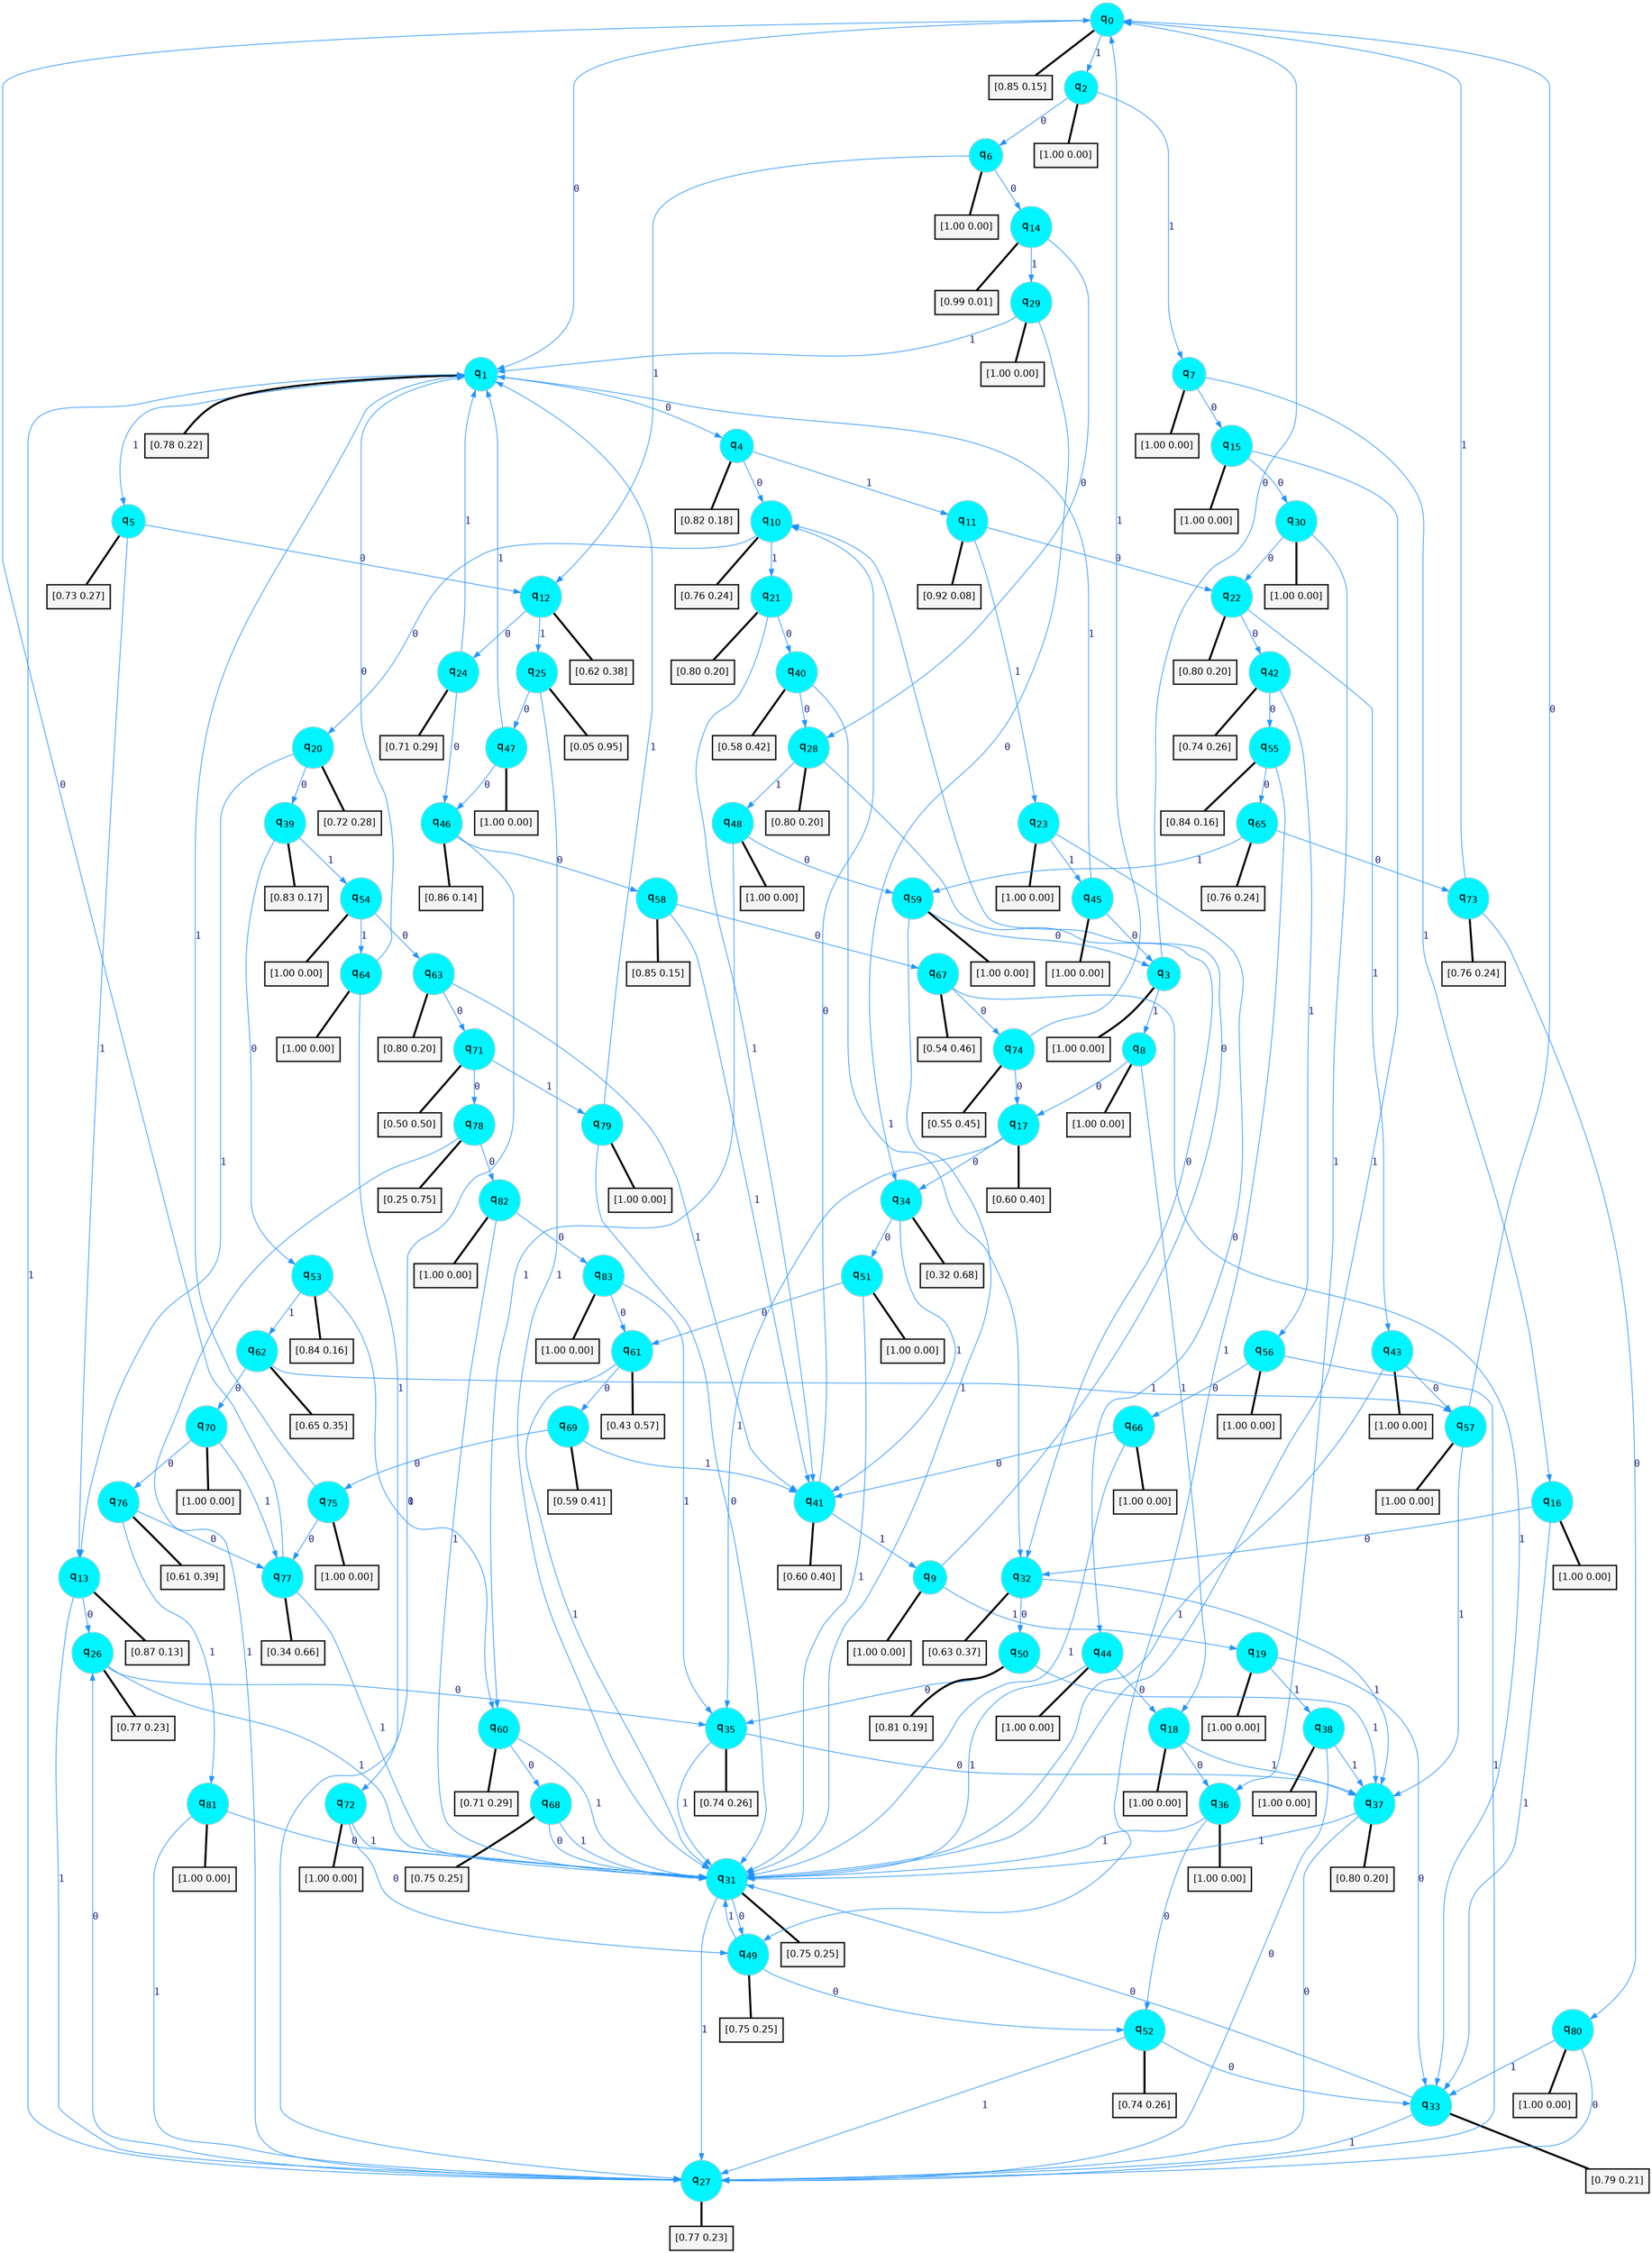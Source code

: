 digraph G {
graph [
bgcolor=transparent, dpi=300, rankdir=TD, size="40,25"];
node [
color=gray, fillcolor=turquoise1, fontcolor=black, fontname=Helvetica, fontsize=16, fontweight=bold, shape=circle, style=filled];
edge [
arrowsize=1, color=dodgerblue1, fontcolor=midnightblue, fontname=courier, fontweight=bold, penwidth=1, style=solid, weight=20];
0[label=<q<SUB>0</SUB>>];
1[label=<q<SUB>1</SUB>>];
2[label=<q<SUB>2</SUB>>];
3[label=<q<SUB>3</SUB>>];
4[label=<q<SUB>4</SUB>>];
5[label=<q<SUB>5</SUB>>];
6[label=<q<SUB>6</SUB>>];
7[label=<q<SUB>7</SUB>>];
8[label=<q<SUB>8</SUB>>];
9[label=<q<SUB>9</SUB>>];
10[label=<q<SUB>10</SUB>>];
11[label=<q<SUB>11</SUB>>];
12[label=<q<SUB>12</SUB>>];
13[label=<q<SUB>13</SUB>>];
14[label=<q<SUB>14</SUB>>];
15[label=<q<SUB>15</SUB>>];
16[label=<q<SUB>16</SUB>>];
17[label=<q<SUB>17</SUB>>];
18[label=<q<SUB>18</SUB>>];
19[label=<q<SUB>19</SUB>>];
20[label=<q<SUB>20</SUB>>];
21[label=<q<SUB>21</SUB>>];
22[label=<q<SUB>22</SUB>>];
23[label=<q<SUB>23</SUB>>];
24[label=<q<SUB>24</SUB>>];
25[label=<q<SUB>25</SUB>>];
26[label=<q<SUB>26</SUB>>];
27[label=<q<SUB>27</SUB>>];
28[label=<q<SUB>28</SUB>>];
29[label=<q<SUB>29</SUB>>];
30[label=<q<SUB>30</SUB>>];
31[label=<q<SUB>31</SUB>>];
32[label=<q<SUB>32</SUB>>];
33[label=<q<SUB>33</SUB>>];
34[label=<q<SUB>34</SUB>>];
35[label=<q<SUB>35</SUB>>];
36[label=<q<SUB>36</SUB>>];
37[label=<q<SUB>37</SUB>>];
38[label=<q<SUB>38</SUB>>];
39[label=<q<SUB>39</SUB>>];
40[label=<q<SUB>40</SUB>>];
41[label=<q<SUB>41</SUB>>];
42[label=<q<SUB>42</SUB>>];
43[label=<q<SUB>43</SUB>>];
44[label=<q<SUB>44</SUB>>];
45[label=<q<SUB>45</SUB>>];
46[label=<q<SUB>46</SUB>>];
47[label=<q<SUB>47</SUB>>];
48[label=<q<SUB>48</SUB>>];
49[label=<q<SUB>49</SUB>>];
50[label=<q<SUB>50</SUB>>];
51[label=<q<SUB>51</SUB>>];
52[label=<q<SUB>52</SUB>>];
53[label=<q<SUB>53</SUB>>];
54[label=<q<SUB>54</SUB>>];
55[label=<q<SUB>55</SUB>>];
56[label=<q<SUB>56</SUB>>];
57[label=<q<SUB>57</SUB>>];
58[label=<q<SUB>58</SUB>>];
59[label=<q<SUB>59</SUB>>];
60[label=<q<SUB>60</SUB>>];
61[label=<q<SUB>61</SUB>>];
62[label=<q<SUB>62</SUB>>];
63[label=<q<SUB>63</SUB>>];
64[label=<q<SUB>64</SUB>>];
65[label=<q<SUB>65</SUB>>];
66[label=<q<SUB>66</SUB>>];
67[label=<q<SUB>67</SUB>>];
68[label=<q<SUB>68</SUB>>];
69[label=<q<SUB>69</SUB>>];
70[label=<q<SUB>70</SUB>>];
71[label=<q<SUB>71</SUB>>];
72[label=<q<SUB>72</SUB>>];
73[label=<q<SUB>73</SUB>>];
74[label=<q<SUB>74</SUB>>];
75[label=<q<SUB>75</SUB>>];
76[label=<q<SUB>76</SUB>>];
77[label=<q<SUB>77</SUB>>];
78[label=<q<SUB>78</SUB>>];
79[label=<q<SUB>79</SUB>>];
80[label=<q<SUB>80</SUB>>];
81[label=<q<SUB>81</SUB>>];
82[label=<q<SUB>82</SUB>>];
83[label=<q<SUB>83</SUB>>];
84[label="[0.85 0.15]", shape=box,fontcolor=black, fontname=Helvetica, fontsize=14, penwidth=2, fillcolor=whitesmoke,color=black];
85[label="[0.78 0.22]", shape=box,fontcolor=black, fontname=Helvetica, fontsize=14, penwidth=2, fillcolor=whitesmoke,color=black];
86[label="[1.00 0.00]", shape=box,fontcolor=black, fontname=Helvetica, fontsize=14, penwidth=2, fillcolor=whitesmoke,color=black];
87[label="[1.00 0.00]", shape=box,fontcolor=black, fontname=Helvetica, fontsize=14, penwidth=2, fillcolor=whitesmoke,color=black];
88[label="[0.82 0.18]", shape=box,fontcolor=black, fontname=Helvetica, fontsize=14, penwidth=2, fillcolor=whitesmoke,color=black];
89[label="[0.73 0.27]", shape=box,fontcolor=black, fontname=Helvetica, fontsize=14, penwidth=2, fillcolor=whitesmoke,color=black];
90[label="[1.00 0.00]", shape=box,fontcolor=black, fontname=Helvetica, fontsize=14, penwidth=2, fillcolor=whitesmoke,color=black];
91[label="[1.00 0.00]", shape=box,fontcolor=black, fontname=Helvetica, fontsize=14, penwidth=2, fillcolor=whitesmoke,color=black];
92[label="[1.00 0.00]", shape=box,fontcolor=black, fontname=Helvetica, fontsize=14, penwidth=2, fillcolor=whitesmoke,color=black];
93[label="[1.00 0.00]", shape=box,fontcolor=black, fontname=Helvetica, fontsize=14, penwidth=2, fillcolor=whitesmoke,color=black];
94[label="[0.76 0.24]", shape=box,fontcolor=black, fontname=Helvetica, fontsize=14, penwidth=2, fillcolor=whitesmoke,color=black];
95[label="[0.92 0.08]", shape=box,fontcolor=black, fontname=Helvetica, fontsize=14, penwidth=2, fillcolor=whitesmoke,color=black];
96[label="[0.62 0.38]", shape=box,fontcolor=black, fontname=Helvetica, fontsize=14, penwidth=2, fillcolor=whitesmoke,color=black];
97[label="[0.87 0.13]", shape=box,fontcolor=black, fontname=Helvetica, fontsize=14, penwidth=2, fillcolor=whitesmoke,color=black];
98[label="[0.99 0.01]", shape=box,fontcolor=black, fontname=Helvetica, fontsize=14, penwidth=2, fillcolor=whitesmoke,color=black];
99[label="[1.00 0.00]", shape=box,fontcolor=black, fontname=Helvetica, fontsize=14, penwidth=2, fillcolor=whitesmoke,color=black];
100[label="[1.00 0.00]", shape=box,fontcolor=black, fontname=Helvetica, fontsize=14, penwidth=2, fillcolor=whitesmoke,color=black];
101[label="[0.60 0.40]", shape=box,fontcolor=black, fontname=Helvetica, fontsize=14, penwidth=2, fillcolor=whitesmoke,color=black];
102[label="[1.00 0.00]", shape=box,fontcolor=black, fontname=Helvetica, fontsize=14, penwidth=2, fillcolor=whitesmoke,color=black];
103[label="[1.00 0.00]", shape=box,fontcolor=black, fontname=Helvetica, fontsize=14, penwidth=2, fillcolor=whitesmoke,color=black];
104[label="[0.72 0.28]", shape=box,fontcolor=black, fontname=Helvetica, fontsize=14, penwidth=2, fillcolor=whitesmoke,color=black];
105[label="[0.80 0.20]", shape=box,fontcolor=black, fontname=Helvetica, fontsize=14, penwidth=2, fillcolor=whitesmoke,color=black];
106[label="[0.80 0.20]", shape=box,fontcolor=black, fontname=Helvetica, fontsize=14, penwidth=2, fillcolor=whitesmoke,color=black];
107[label="[1.00 0.00]", shape=box,fontcolor=black, fontname=Helvetica, fontsize=14, penwidth=2, fillcolor=whitesmoke,color=black];
108[label="[0.71 0.29]", shape=box,fontcolor=black, fontname=Helvetica, fontsize=14, penwidth=2, fillcolor=whitesmoke,color=black];
109[label="[0.05 0.95]", shape=box,fontcolor=black, fontname=Helvetica, fontsize=14, penwidth=2, fillcolor=whitesmoke,color=black];
110[label="[0.77 0.23]", shape=box,fontcolor=black, fontname=Helvetica, fontsize=14, penwidth=2, fillcolor=whitesmoke,color=black];
111[label="[0.77 0.23]", shape=box,fontcolor=black, fontname=Helvetica, fontsize=14, penwidth=2, fillcolor=whitesmoke,color=black];
112[label="[0.80 0.20]", shape=box,fontcolor=black, fontname=Helvetica, fontsize=14, penwidth=2, fillcolor=whitesmoke,color=black];
113[label="[1.00 0.00]", shape=box,fontcolor=black, fontname=Helvetica, fontsize=14, penwidth=2, fillcolor=whitesmoke,color=black];
114[label="[1.00 0.00]", shape=box,fontcolor=black, fontname=Helvetica, fontsize=14, penwidth=2, fillcolor=whitesmoke,color=black];
115[label="[0.75 0.25]", shape=box,fontcolor=black, fontname=Helvetica, fontsize=14, penwidth=2, fillcolor=whitesmoke,color=black];
116[label="[0.63 0.37]", shape=box,fontcolor=black, fontname=Helvetica, fontsize=14, penwidth=2, fillcolor=whitesmoke,color=black];
117[label="[0.79 0.21]", shape=box,fontcolor=black, fontname=Helvetica, fontsize=14, penwidth=2, fillcolor=whitesmoke,color=black];
118[label="[0.32 0.68]", shape=box,fontcolor=black, fontname=Helvetica, fontsize=14, penwidth=2, fillcolor=whitesmoke,color=black];
119[label="[0.74 0.26]", shape=box,fontcolor=black, fontname=Helvetica, fontsize=14, penwidth=2, fillcolor=whitesmoke,color=black];
120[label="[1.00 0.00]", shape=box,fontcolor=black, fontname=Helvetica, fontsize=14, penwidth=2, fillcolor=whitesmoke,color=black];
121[label="[0.80 0.20]", shape=box,fontcolor=black, fontname=Helvetica, fontsize=14, penwidth=2, fillcolor=whitesmoke,color=black];
122[label="[1.00 0.00]", shape=box,fontcolor=black, fontname=Helvetica, fontsize=14, penwidth=2, fillcolor=whitesmoke,color=black];
123[label="[0.83 0.17]", shape=box,fontcolor=black, fontname=Helvetica, fontsize=14, penwidth=2, fillcolor=whitesmoke,color=black];
124[label="[0.58 0.42]", shape=box,fontcolor=black, fontname=Helvetica, fontsize=14, penwidth=2, fillcolor=whitesmoke,color=black];
125[label="[0.60 0.40]", shape=box,fontcolor=black, fontname=Helvetica, fontsize=14, penwidth=2, fillcolor=whitesmoke,color=black];
126[label="[0.74 0.26]", shape=box,fontcolor=black, fontname=Helvetica, fontsize=14, penwidth=2, fillcolor=whitesmoke,color=black];
127[label="[1.00 0.00]", shape=box,fontcolor=black, fontname=Helvetica, fontsize=14, penwidth=2, fillcolor=whitesmoke,color=black];
128[label="[1.00 0.00]", shape=box,fontcolor=black, fontname=Helvetica, fontsize=14, penwidth=2, fillcolor=whitesmoke,color=black];
129[label="[1.00 0.00]", shape=box,fontcolor=black, fontname=Helvetica, fontsize=14, penwidth=2, fillcolor=whitesmoke,color=black];
130[label="[0.86 0.14]", shape=box,fontcolor=black, fontname=Helvetica, fontsize=14, penwidth=2, fillcolor=whitesmoke,color=black];
131[label="[1.00 0.00]", shape=box,fontcolor=black, fontname=Helvetica, fontsize=14, penwidth=2, fillcolor=whitesmoke,color=black];
132[label="[1.00 0.00]", shape=box,fontcolor=black, fontname=Helvetica, fontsize=14, penwidth=2, fillcolor=whitesmoke,color=black];
133[label="[0.75 0.25]", shape=box,fontcolor=black, fontname=Helvetica, fontsize=14, penwidth=2, fillcolor=whitesmoke,color=black];
134[label="[0.81 0.19]", shape=box,fontcolor=black, fontname=Helvetica, fontsize=14, penwidth=2, fillcolor=whitesmoke,color=black];
135[label="[1.00 0.00]", shape=box,fontcolor=black, fontname=Helvetica, fontsize=14, penwidth=2, fillcolor=whitesmoke,color=black];
136[label="[0.74 0.26]", shape=box,fontcolor=black, fontname=Helvetica, fontsize=14, penwidth=2, fillcolor=whitesmoke,color=black];
137[label="[0.84 0.16]", shape=box,fontcolor=black, fontname=Helvetica, fontsize=14, penwidth=2, fillcolor=whitesmoke,color=black];
138[label="[1.00 0.00]", shape=box,fontcolor=black, fontname=Helvetica, fontsize=14, penwidth=2, fillcolor=whitesmoke,color=black];
139[label="[0.84 0.16]", shape=box,fontcolor=black, fontname=Helvetica, fontsize=14, penwidth=2, fillcolor=whitesmoke,color=black];
140[label="[1.00 0.00]", shape=box,fontcolor=black, fontname=Helvetica, fontsize=14, penwidth=2, fillcolor=whitesmoke,color=black];
141[label="[1.00 0.00]", shape=box,fontcolor=black, fontname=Helvetica, fontsize=14, penwidth=2, fillcolor=whitesmoke,color=black];
142[label="[0.85 0.15]", shape=box,fontcolor=black, fontname=Helvetica, fontsize=14, penwidth=2, fillcolor=whitesmoke,color=black];
143[label="[1.00 0.00]", shape=box,fontcolor=black, fontname=Helvetica, fontsize=14, penwidth=2, fillcolor=whitesmoke,color=black];
144[label="[0.71 0.29]", shape=box,fontcolor=black, fontname=Helvetica, fontsize=14, penwidth=2, fillcolor=whitesmoke,color=black];
145[label="[0.43 0.57]", shape=box,fontcolor=black, fontname=Helvetica, fontsize=14, penwidth=2, fillcolor=whitesmoke,color=black];
146[label="[0.65 0.35]", shape=box,fontcolor=black, fontname=Helvetica, fontsize=14, penwidth=2, fillcolor=whitesmoke,color=black];
147[label="[0.80 0.20]", shape=box,fontcolor=black, fontname=Helvetica, fontsize=14, penwidth=2, fillcolor=whitesmoke,color=black];
148[label="[1.00 0.00]", shape=box,fontcolor=black, fontname=Helvetica, fontsize=14, penwidth=2, fillcolor=whitesmoke,color=black];
149[label="[0.76 0.24]", shape=box,fontcolor=black, fontname=Helvetica, fontsize=14, penwidth=2, fillcolor=whitesmoke,color=black];
150[label="[1.00 0.00]", shape=box,fontcolor=black, fontname=Helvetica, fontsize=14, penwidth=2, fillcolor=whitesmoke,color=black];
151[label="[0.54 0.46]", shape=box,fontcolor=black, fontname=Helvetica, fontsize=14, penwidth=2, fillcolor=whitesmoke,color=black];
152[label="[0.75 0.25]", shape=box,fontcolor=black, fontname=Helvetica, fontsize=14, penwidth=2, fillcolor=whitesmoke,color=black];
153[label="[0.59 0.41]", shape=box,fontcolor=black, fontname=Helvetica, fontsize=14, penwidth=2, fillcolor=whitesmoke,color=black];
154[label="[1.00 0.00]", shape=box,fontcolor=black, fontname=Helvetica, fontsize=14, penwidth=2, fillcolor=whitesmoke,color=black];
155[label="[0.50 0.50]", shape=box,fontcolor=black, fontname=Helvetica, fontsize=14, penwidth=2, fillcolor=whitesmoke,color=black];
156[label="[1.00 0.00]", shape=box,fontcolor=black, fontname=Helvetica, fontsize=14, penwidth=2, fillcolor=whitesmoke,color=black];
157[label="[0.76 0.24]", shape=box,fontcolor=black, fontname=Helvetica, fontsize=14, penwidth=2, fillcolor=whitesmoke,color=black];
158[label="[0.55 0.45]", shape=box,fontcolor=black, fontname=Helvetica, fontsize=14, penwidth=2, fillcolor=whitesmoke,color=black];
159[label="[1.00 0.00]", shape=box,fontcolor=black, fontname=Helvetica, fontsize=14, penwidth=2, fillcolor=whitesmoke,color=black];
160[label="[0.61 0.39]", shape=box,fontcolor=black, fontname=Helvetica, fontsize=14, penwidth=2, fillcolor=whitesmoke,color=black];
161[label="[0.34 0.66]", shape=box,fontcolor=black, fontname=Helvetica, fontsize=14, penwidth=2, fillcolor=whitesmoke,color=black];
162[label="[0.25 0.75]", shape=box,fontcolor=black, fontname=Helvetica, fontsize=14, penwidth=2, fillcolor=whitesmoke,color=black];
163[label="[1.00 0.00]", shape=box,fontcolor=black, fontname=Helvetica, fontsize=14, penwidth=2, fillcolor=whitesmoke,color=black];
164[label="[1.00 0.00]", shape=box,fontcolor=black, fontname=Helvetica, fontsize=14, penwidth=2, fillcolor=whitesmoke,color=black];
165[label="[1.00 0.00]", shape=box,fontcolor=black, fontname=Helvetica, fontsize=14, penwidth=2, fillcolor=whitesmoke,color=black];
166[label="[1.00 0.00]", shape=box,fontcolor=black, fontname=Helvetica, fontsize=14, penwidth=2, fillcolor=whitesmoke,color=black];
167[label="[1.00 0.00]", shape=box,fontcolor=black, fontname=Helvetica, fontsize=14, penwidth=2, fillcolor=whitesmoke,color=black];
0->1 [label=0];
0->2 [label=1];
0->84 [arrowhead=none, penwidth=3,color=black];
1->4 [label=0];
1->5 [label=1];
1->85 [arrowhead=none, penwidth=3,color=black];
2->6 [label=0];
2->7 [label=1];
2->86 [arrowhead=none, penwidth=3,color=black];
3->0 [label=0];
3->8 [label=1];
3->87 [arrowhead=none, penwidth=3,color=black];
4->10 [label=0];
4->11 [label=1];
4->88 [arrowhead=none, penwidth=3,color=black];
5->12 [label=0];
5->13 [label=1];
5->89 [arrowhead=none, penwidth=3,color=black];
6->14 [label=0];
6->12 [label=1];
6->90 [arrowhead=none, penwidth=3,color=black];
7->15 [label=0];
7->16 [label=1];
7->91 [arrowhead=none, penwidth=3,color=black];
8->17 [label=0];
8->18 [label=1];
8->92 [arrowhead=none, penwidth=3,color=black];
9->10 [label=0];
9->19 [label=1];
9->93 [arrowhead=none, penwidth=3,color=black];
10->20 [label=0];
10->21 [label=1];
10->94 [arrowhead=none, penwidth=3,color=black];
11->22 [label=0];
11->23 [label=1];
11->95 [arrowhead=none, penwidth=3,color=black];
12->24 [label=0];
12->25 [label=1];
12->96 [arrowhead=none, penwidth=3,color=black];
13->26 [label=0];
13->27 [label=1];
13->97 [arrowhead=none, penwidth=3,color=black];
14->28 [label=0];
14->29 [label=1];
14->98 [arrowhead=none, penwidth=3,color=black];
15->30 [label=0];
15->31 [label=1];
15->99 [arrowhead=none, penwidth=3,color=black];
16->32 [label=0];
16->33 [label=1];
16->100 [arrowhead=none, penwidth=3,color=black];
17->34 [label=0];
17->35 [label=1];
17->101 [arrowhead=none, penwidth=3,color=black];
18->36 [label=0];
18->37 [label=1];
18->102 [arrowhead=none, penwidth=3,color=black];
19->33 [label=0];
19->38 [label=1];
19->103 [arrowhead=none, penwidth=3,color=black];
20->39 [label=0];
20->13 [label=1];
20->104 [arrowhead=none, penwidth=3,color=black];
21->40 [label=0];
21->41 [label=1];
21->105 [arrowhead=none, penwidth=3,color=black];
22->42 [label=0];
22->43 [label=1];
22->106 [arrowhead=none, penwidth=3,color=black];
23->44 [label=0];
23->45 [label=1];
23->107 [arrowhead=none, penwidth=3,color=black];
24->46 [label=0];
24->1 [label=1];
24->108 [arrowhead=none, penwidth=3,color=black];
25->47 [label=0];
25->31 [label=1];
25->109 [arrowhead=none, penwidth=3,color=black];
26->35 [label=0];
26->31 [label=1];
26->110 [arrowhead=none, penwidth=3,color=black];
27->26 [label=0];
27->1 [label=1];
27->111 [arrowhead=none, penwidth=3,color=black];
28->32 [label=0];
28->48 [label=1];
28->112 [arrowhead=none, penwidth=3,color=black];
29->34 [label=0];
29->1 [label=1];
29->113 [arrowhead=none, penwidth=3,color=black];
30->22 [label=0];
30->36 [label=1];
30->114 [arrowhead=none, penwidth=3,color=black];
31->49 [label=0];
31->27 [label=1];
31->115 [arrowhead=none, penwidth=3,color=black];
32->50 [label=0];
32->37 [label=1];
32->116 [arrowhead=none, penwidth=3,color=black];
33->31 [label=0];
33->27 [label=1];
33->117 [arrowhead=none, penwidth=3,color=black];
34->51 [label=0];
34->41 [label=1];
34->118 [arrowhead=none, penwidth=3,color=black];
35->37 [label=0];
35->31 [label=1];
35->119 [arrowhead=none, penwidth=3,color=black];
36->52 [label=0];
36->31 [label=1];
36->120 [arrowhead=none, penwidth=3,color=black];
37->27 [label=0];
37->31 [label=1];
37->121 [arrowhead=none, penwidth=3,color=black];
38->27 [label=0];
38->37 [label=1];
38->122 [arrowhead=none, penwidth=3,color=black];
39->53 [label=0];
39->54 [label=1];
39->123 [arrowhead=none, penwidth=3,color=black];
40->28 [label=0];
40->32 [label=1];
40->124 [arrowhead=none, penwidth=3,color=black];
41->10 [label=0];
41->9 [label=1];
41->125 [arrowhead=none, penwidth=3,color=black];
42->55 [label=0];
42->56 [label=1];
42->126 [arrowhead=none, penwidth=3,color=black];
43->57 [label=0];
43->31 [label=1];
43->127 [arrowhead=none, penwidth=3,color=black];
44->18 [label=0];
44->31 [label=1];
44->128 [arrowhead=none, penwidth=3,color=black];
45->3 [label=0];
45->1 [label=1];
45->129 [arrowhead=none, penwidth=3,color=black];
46->58 [label=0];
46->27 [label=1];
46->130 [arrowhead=none, penwidth=3,color=black];
47->46 [label=0];
47->1 [label=1];
47->131 [arrowhead=none, penwidth=3,color=black];
48->59 [label=0];
48->60 [label=1];
48->132 [arrowhead=none, penwidth=3,color=black];
49->52 [label=0];
49->31 [label=1];
49->133 [arrowhead=none, penwidth=3,color=black];
50->35 [label=0];
50->37 [label=1];
50->134 [arrowhead=none, penwidth=3,color=black];
51->61 [label=0];
51->31 [label=1];
51->135 [arrowhead=none, penwidth=3,color=black];
52->33 [label=0];
52->27 [label=1];
52->136 [arrowhead=none, penwidth=3,color=black];
53->60 [label=0];
53->62 [label=1];
53->137 [arrowhead=none, penwidth=3,color=black];
54->63 [label=0];
54->64 [label=1];
54->138 [arrowhead=none, penwidth=3,color=black];
55->65 [label=0];
55->49 [label=1];
55->139 [arrowhead=none, penwidth=3,color=black];
56->66 [label=0];
56->27 [label=1];
56->140 [arrowhead=none, penwidth=3,color=black];
57->0 [label=0];
57->37 [label=1];
57->141 [arrowhead=none, penwidth=3,color=black];
58->67 [label=0];
58->41 [label=1];
58->142 [arrowhead=none, penwidth=3,color=black];
59->3 [label=0];
59->31 [label=1];
59->143 [arrowhead=none, penwidth=3,color=black];
60->68 [label=0];
60->31 [label=1];
60->144 [arrowhead=none, penwidth=3,color=black];
61->69 [label=0];
61->31 [label=1];
61->145 [arrowhead=none, penwidth=3,color=black];
62->70 [label=0];
62->57 [label=1];
62->146 [arrowhead=none, penwidth=3,color=black];
63->71 [label=0];
63->41 [label=1];
63->147 [arrowhead=none, penwidth=3,color=black];
64->1 [label=0];
64->72 [label=1];
64->148 [arrowhead=none, penwidth=3,color=black];
65->73 [label=0];
65->59 [label=1];
65->149 [arrowhead=none, penwidth=3,color=black];
66->41 [label=0];
66->31 [label=1];
66->150 [arrowhead=none, penwidth=3,color=black];
67->74 [label=0];
67->33 [label=1];
67->151 [arrowhead=none, penwidth=3,color=black];
68->31 [label=0];
68->31 [label=1];
68->152 [arrowhead=none, penwidth=3,color=black];
69->75 [label=0];
69->41 [label=1];
69->153 [arrowhead=none, penwidth=3,color=black];
70->76 [label=0];
70->77 [label=1];
70->154 [arrowhead=none, penwidth=3,color=black];
71->78 [label=0];
71->79 [label=1];
71->155 [arrowhead=none, penwidth=3,color=black];
72->49 [label=0];
72->31 [label=1];
72->156 [arrowhead=none, penwidth=3,color=black];
73->80 [label=0];
73->0 [label=1];
73->157 [arrowhead=none, penwidth=3,color=black];
74->17 [label=0];
74->0 [label=1];
74->158 [arrowhead=none, penwidth=3,color=black];
75->77 [label=0];
75->1 [label=1];
75->159 [arrowhead=none, penwidth=3,color=black];
76->77 [label=0];
76->81 [label=1];
76->160 [arrowhead=none, penwidth=3,color=black];
77->0 [label=0];
77->31 [label=1];
77->161 [arrowhead=none, penwidth=3,color=black];
78->82 [label=0];
78->27 [label=1];
78->162 [arrowhead=none, penwidth=3,color=black];
79->31 [label=0];
79->1 [label=1];
79->163 [arrowhead=none, penwidth=3,color=black];
80->27 [label=0];
80->33 [label=1];
80->164 [arrowhead=none, penwidth=3,color=black];
81->31 [label=0];
81->27 [label=1];
81->165 [arrowhead=none, penwidth=3,color=black];
82->83 [label=0];
82->31 [label=1];
82->166 [arrowhead=none, penwidth=3,color=black];
83->61 [label=0];
83->35 [label=1];
83->167 [arrowhead=none, penwidth=3,color=black];
}
